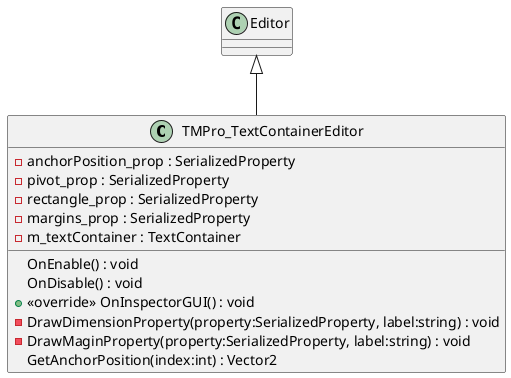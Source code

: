 @startuml
class TMPro_TextContainerEditor {
    - anchorPosition_prop : SerializedProperty
    - pivot_prop : SerializedProperty
    - rectangle_prop : SerializedProperty
    - margins_prop : SerializedProperty
    - m_textContainer : TextContainer
    OnEnable() : void
    OnDisable() : void
    + <<override>> OnInspectorGUI() : void
    - DrawDimensionProperty(property:SerializedProperty, label:string) : void
    - DrawMaginProperty(property:SerializedProperty, label:string) : void
    GetAnchorPosition(index:int) : Vector2
}
Editor <|-- TMPro_TextContainerEditor
@enduml
